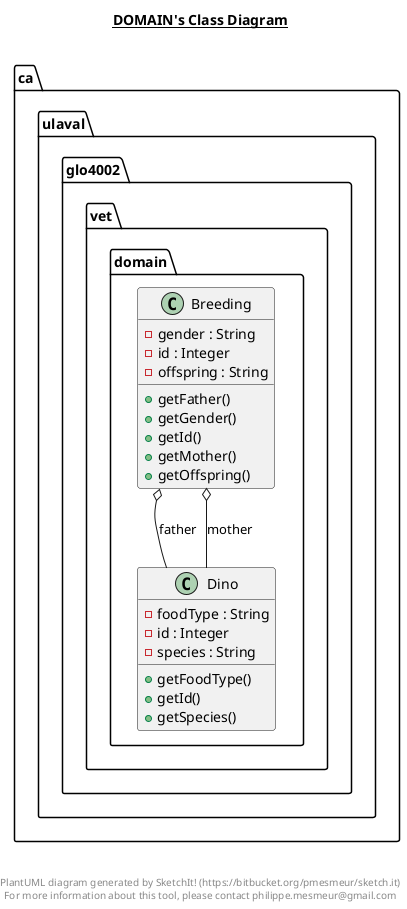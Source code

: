@startuml

title __DOMAIN's Class Diagram__\n

  namespace ca.ulaval.glo4002.vet {
    namespace domain {
      class ca.ulaval.glo4002.vet.domain.Breeding {
          - gender : String
          - id : Integer
          - offspring : String
          + getFather()
          + getGender()
          + getId()
          + getMother()
          + getOffspring()
      }
    }
  }
  

  namespace ca.ulaval.glo4002.vet {
    namespace domain {
      class ca.ulaval.glo4002.vet.domain.Dino {
          - foodType : String
          - id : Integer
          - species : String
          + getFoodType()
          + getId()
          + getSpecies()
      }
    }
  }
  

  ca.ulaval.glo4002.vet.domain.Breeding o-- ca.ulaval.glo4002.vet.domain.Dino : father
  ca.ulaval.glo4002.vet.domain.Breeding o-- ca.ulaval.glo4002.vet.domain.Dino : mother


right footer


PlantUML diagram generated by SketchIt! (https://bitbucket.org/pmesmeur/sketch.it)
For more information about this tool, please contact philippe.mesmeur@gmail.com
endfooter

@enduml
